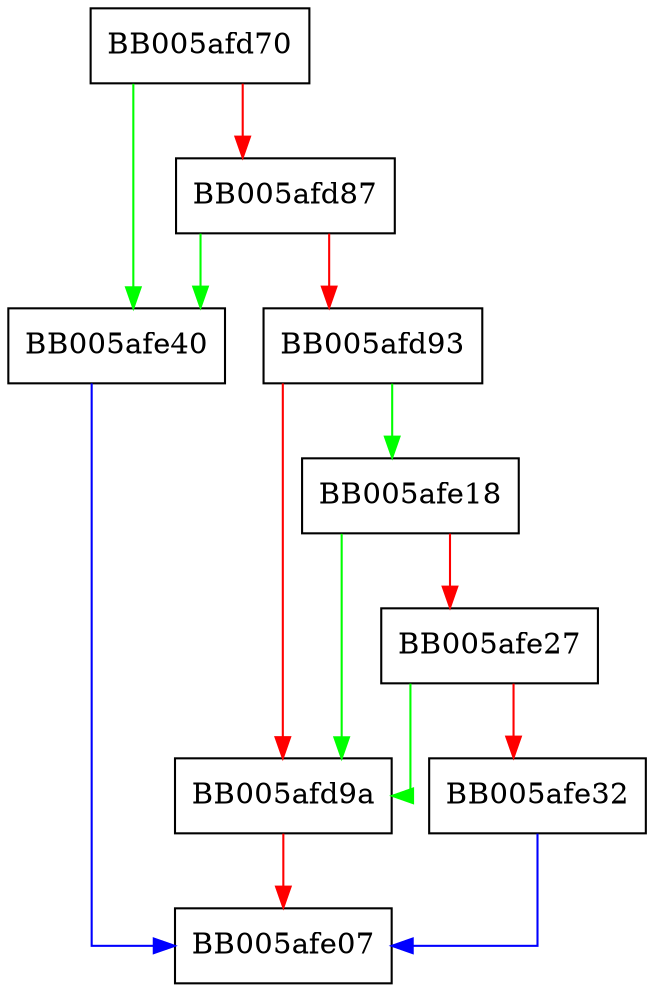 digraph EVP_PKEY_CTX_set_dh_paramgen_gindex {
  node [shape="box"];
  graph [splines=ortho];
  BB005afd70 -> BB005afe40 [color="green"];
  BB005afd70 -> BB005afd87 [color="red"];
  BB005afd87 -> BB005afe40 [color="green"];
  BB005afd87 -> BB005afd93 [color="red"];
  BB005afd93 -> BB005afe18 [color="green"];
  BB005afd93 -> BB005afd9a [color="red"];
  BB005afd9a -> BB005afe07 [color="red"];
  BB005afe18 -> BB005afd9a [color="green"];
  BB005afe18 -> BB005afe27 [color="red"];
  BB005afe27 -> BB005afd9a [color="green"];
  BB005afe27 -> BB005afe32 [color="red"];
  BB005afe32 -> BB005afe07 [color="blue"];
  BB005afe40 -> BB005afe07 [color="blue"];
}